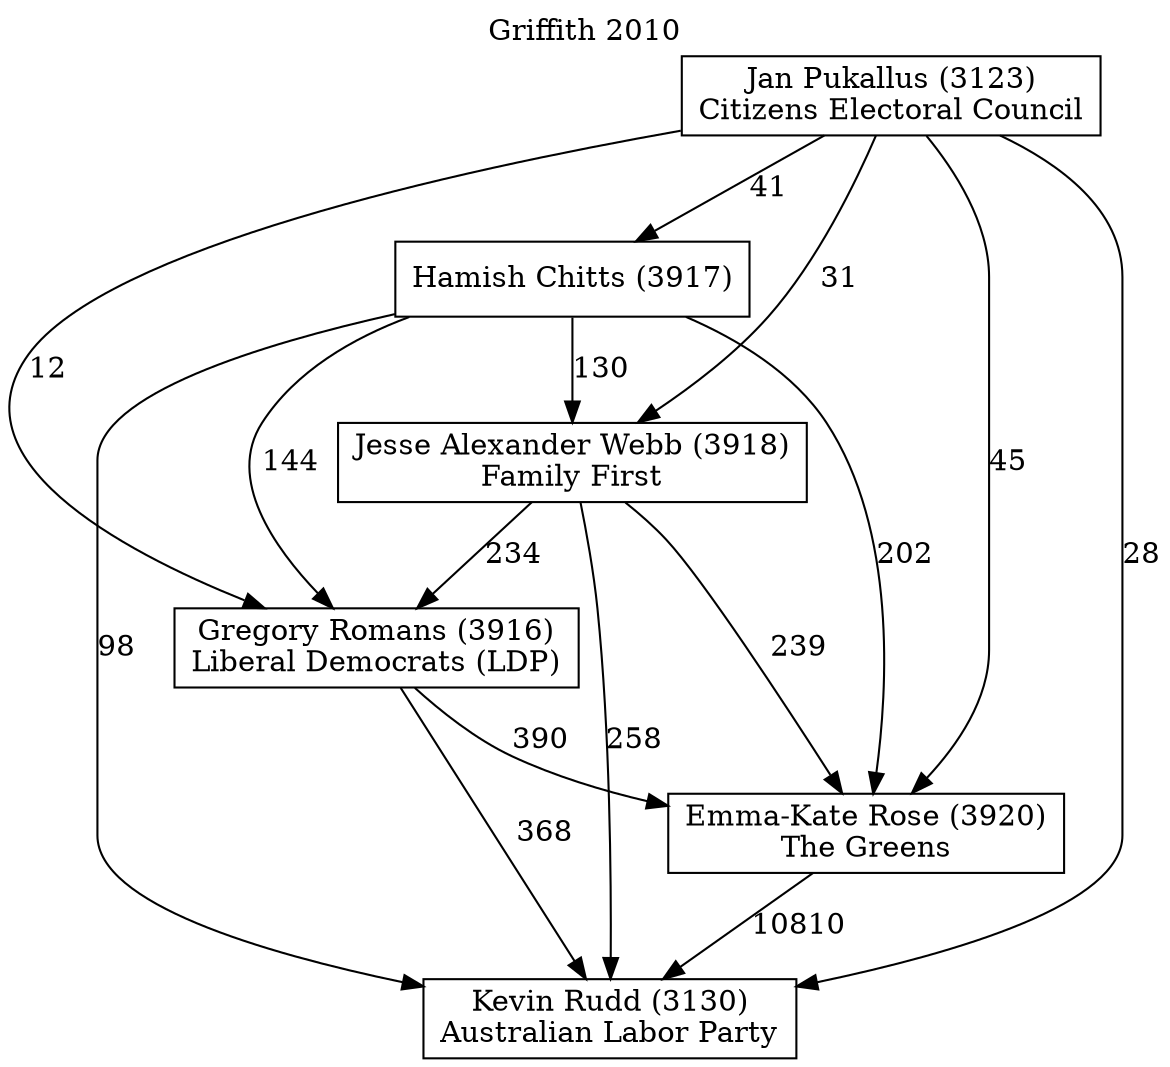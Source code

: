 // House preference flow
digraph "Kevin Rudd (3130)_Griffith_2010" {
	graph [label="Griffith 2010" labelloc=t mclimit=10]
	node [shape=box]
	"Emma-Kate Rose (3920)" [label="Emma-Kate Rose (3920)
The Greens"]
	"Gregory Romans (3916)" [label="Gregory Romans (3916)
Liberal Democrats (LDP)"]
	"Hamish Chitts (3917)" [label="Hamish Chitts (3917)
"]
	"Jan Pukallus (3123)" [label="Jan Pukallus (3123)
Citizens Electoral Council"]
	"Jesse Alexander Webb (3918)" [label="Jesse Alexander Webb (3918)
Family First"]
	"Kevin Rudd (3130)" [label="Kevin Rudd (3130)
Australian Labor Party"]
	"Emma-Kate Rose (3920)" -> "Kevin Rudd (3130)" [label=10810]
	"Gregory Romans (3916)" -> "Emma-Kate Rose (3920)" [label=390]
	"Gregory Romans (3916)" -> "Kevin Rudd (3130)" [label=368]
	"Hamish Chitts (3917)" -> "Emma-Kate Rose (3920)" [label=202]
	"Hamish Chitts (3917)" -> "Gregory Romans (3916)" [label=144]
	"Hamish Chitts (3917)" -> "Jesse Alexander Webb (3918)" [label=130]
	"Hamish Chitts (3917)" -> "Kevin Rudd (3130)" [label=98]
	"Jan Pukallus (3123)" -> "Emma-Kate Rose (3920)" [label=45]
	"Jan Pukallus (3123)" -> "Gregory Romans (3916)" [label=12]
	"Jan Pukallus (3123)" -> "Hamish Chitts (3917)" [label=41]
	"Jan Pukallus (3123)" -> "Jesse Alexander Webb (3918)" [label=31]
	"Jan Pukallus (3123)" -> "Kevin Rudd (3130)" [label=28]
	"Jesse Alexander Webb (3918)" -> "Emma-Kate Rose (3920)" [label=239]
	"Jesse Alexander Webb (3918)" -> "Gregory Romans (3916)" [label=234]
	"Jesse Alexander Webb (3918)" -> "Kevin Rudd (3130)" [label=258]
}
